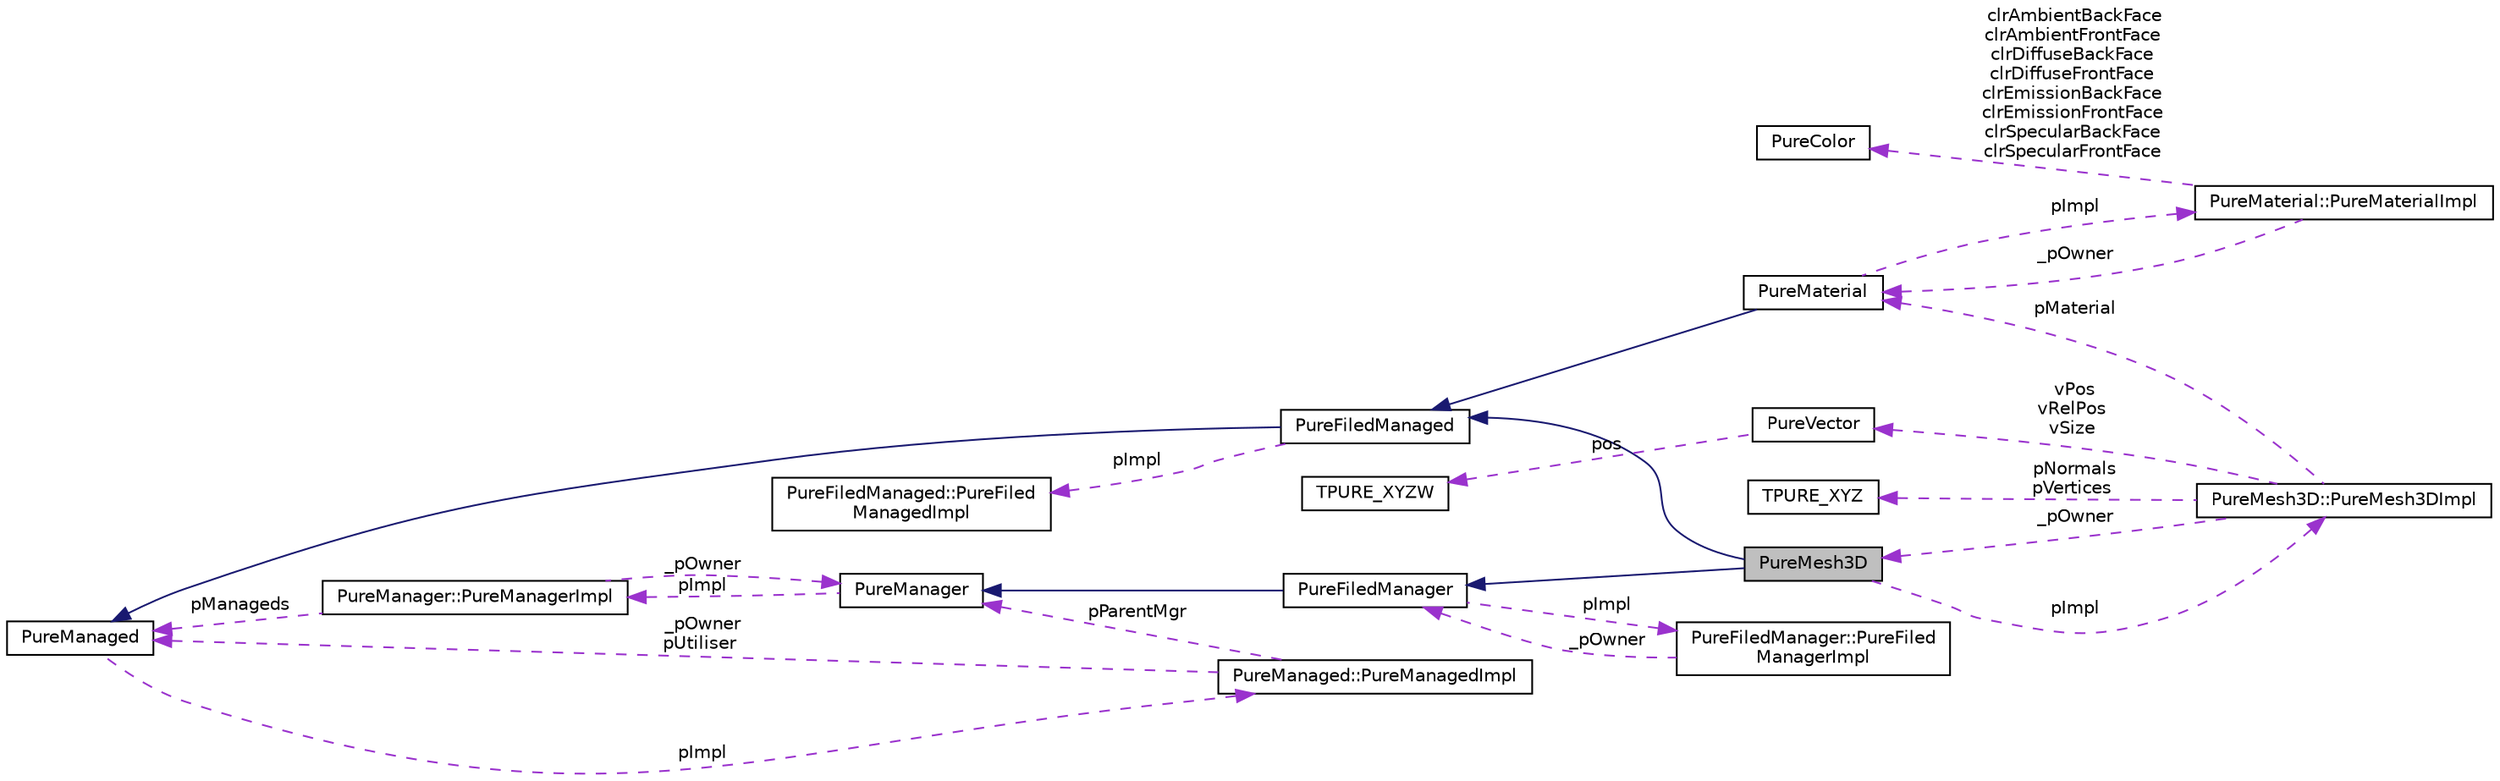 digraph "PureMesh3D"
{
 // LATEX_PDF_SIZE
  edge [fontname="Helvetica",fontsize="10",labelfontname="Helvetica",labelfontsize="10"];
  node [fontname="Helvetica",fontsize="10",shape=record];
  rankdir="LR";
  Node1 [label="PureMesh3D",height=0.2,width=0.4,color="black", fillcolor="grey75", style="filled", fontcolor="black",tooltip="3D Mesh class."];
  Node2 -> Node1 [dir="back",color="midnightblue",fontsize="10",style="solid",fontname="Helvetica"];
  Node2 [label="PureFiledManaged",height=0.2,width=0.4,color="black", fillcolor="white", style="filled",URL="$class_pure_filed_managed.html",tooltip="Managed loaded from / saved to a file."];
  Node3 -> Node2 [dir="back",color="midnightblue",fontsize="10",style="solid",fontname="Helvetica"];
  Node3 [label="PureManaged",height=0.2,width=0.4,color="black", fillcolor="white", style="filled",URL="$class_pure_managed.html",tooltip="Ancestor class for managed classes."];
  Node4 -> Node3 [dir="back",color="darkorchid3",fontsize="10",style="dashed",label=" pImpl" ,fontname="Helvetica"];
  Node4 [label="PureManaged::PureManagedImpl",height=0.2,width=0.4,color="black", fillcolor="white", style="filled",URL="$class_pure_managed_1_1_pure_managed_impl.html",tooltip=" "];
  Node3 -> Node4 [dir="back",color="darkorchid3",fontsize="10",style="dashed",label=" _pOwner\npUtiliser" ,fontname="Helvetica"];
  Node5 -> Node4 [dir="back",color="darkorchid3",fontsize="10",style="dashed",label=" pParentMgr" ,fontname="Helvetica"];
  Node5 [label="PureManager",height=0.2,width=0.4,color="black", fillcolor="white", style="filled",URL="$class_pure_manager.html",tooltip="Ancestor class for manager classes."];
  Node6 -> Node5 [dir="back",color="darkorchid3",fontsize="10",style="dashed",label=" pImpl" ,fontname="Helvetica"];
  Node6 [label="PureManager::PureManagerImpl",height=0.2,width=0.4,color="black", fillcolor="white", style="filled",URL="$class_pure_manager_1_1_pure_manager_impl.html",tooltip=" "];
  Node5 -> Node6 [dir="back",color="darkorchid3",fontsize="10",style="dashed",label=" _pOwner" ,fontname="Helvetica"];
  Node3 -> Node6 [dir="back",color="darkorchid3",fontsize="10",style="dashed",label=" pManageds" ,fontname="Helvetica"];
  Node7 -> Node2 [dir="back",color="darkorchid3",fontsize="10",style="dashed",label=" pImpl" ,fontname="Helvetica"];
  Node7 [label="PureFiledManaged::PureFiled\lManagedImpl",height=0.2,width=0.4,color="black", fillcolor="white", style="filled",URL="$class_pure_filed_managed_1_1_pure_filed_managed_impl.html",tooltip="Managed loaded from / saved to a file."];
  Node8 -> Node1 [dir="back",color="midnightblue",fontsize="10",style="solid",fontname="Helvetica"];
  Node8 [label="PureFiledManager",height=0.2,width=0.4,color="black", fillcolor="white", style="filled",URL="$class_pure_filed_manager.html",tooltip="Manager loading from / saving to a file."];
  Node5 -> Node8 [dir="back",color="midnightblue",fontsize="10",style="solid",fontname="Helvetica"];
  Node9 -> Node8 [dir="back",color="darkorchid3",fontsize="10",style="dashed",label=" pImpl" ,fontname="Helvetica"];
  Node9 [label="PureFiledManager::PureFiled\lManagerImpl",height=0.2,width=0.4,color="black", fillcolor="white", style="filled",URL="$class_pure_filed_manager_1_1_pure_filed_manager_impl.html",tooltip=" "];
  Node8 -> Node9 [dir="back",color="darkorchid3",fontsize="10",style="dashed",label=" _pOwner" ,fontname="Helvetica"];
  Node10 -> Node1 [dir="back",color="darkorchid3",fontsize="10",style="dashed",label=" pImpl" ,fontname="Helvetica"];
  Node10 [label="PureMesh3D::PureMesh3DImpl",height=0.2,width=0.4,color="black", fillcolor="white", style="filled",URL="$class_pure_mesh3_d_1_1_pure_mesh3_d_impl.html",tooltip=" "];
  Node11 -> Node10 [dir="back",color="darkorchid3",fontsize="10",style="dashed",label=" pNormals\npVertices" ,fontname="Helvetica"];
  Node11 [label="TPURE_XYZ",height=0.2,width=0.4,color="black", fillcolor="white", style="filled",URL="$struct_t_p_u_r_e___x_y_z.html",tooltip="3D space coordinate."];
  Node12 -> Node10 [dir="back",color="darkorchid3",fontsize="10",style="dashed",label=" vPos\nvRelPos\nvSize" ,fontname="Helvetica"];
  Node12 [label="PureVector",height=0.2,width=0.4,color="black", fillcolor="white", style="filled",URL="$class_pure_vector.html",tooltip="Pure 3D-vector class."];
  Node13 -> Node12 [dir="back",color="darkorchid3",fontsize="10",style="dashed",label=" pos" ,fontname="Helvetica"];
  Node13 [label="TPURE_XYZW",height=0.2,width=0.4,color="black", fillcolor="white", style="filled",URL="$struct_t_p_u_r_e___x_y_z_w.html",tooltip="4D coordinate."];
  Node1 -> Node10 [dir="back",color="darkorchid3",fontsize="10",style="dashed",label=" _pOwner" ,fontname="Helvetica"];
  Node14 -> Node10 [dir="back",color="darkorchid3",fontsize="10",style="dashed",label=" pMaterial" ,fontname="Helvetica"];
  Node14 [label="PureMaterial",height=0.2,width=0.4,color="black", fillcolor="white", style="filled",URL="$class_pure_material.html",tooltip="Material class."];
  Node2 -> Node14 [dir="back",color="midnightblue",fontsize="10",style="solid",fontname="Helvetica"];
  Node15 -> Node14 [dir="back",color="darkorchid3",fontsize="10",style="dashed",label=" pImpl" ,fontname="Helvetica"];
  Node15 [label="PureMaterial::PureMaterialImpl",height=0.2,width=0.4,color="black", fillcolor="white", style="filled",URL="$class_pure_material_1_1_pure_material_impl.html",tooltip=" "];
  Node14 -> Node15 [dir="back",color="darkorchid3",fontsize="10",style="dashed",label=" _pOwner" ,fontname="Helvetica"];
  Node16 -> Node15 [dir="back",color="darkorchid3",fontsize="10",style="dashed",label=" clrAmbientBackFace\nclrAmbientFrontFace\nclrDiffuseBackFace\nclrDiffuseFrontFace\nclrEmissionBackFace\nclrEmissionFrontFace\nclrSpecularBackFace\nclrSpecularFrontFace" ,fontname="Helvetica"];
  Node16 [label="PureColor",height=0.2,width=0.4,color="black", fillcolor="white", style="filled",URL="$class_pure_color.html",tooltip="Pure color class."];
}
